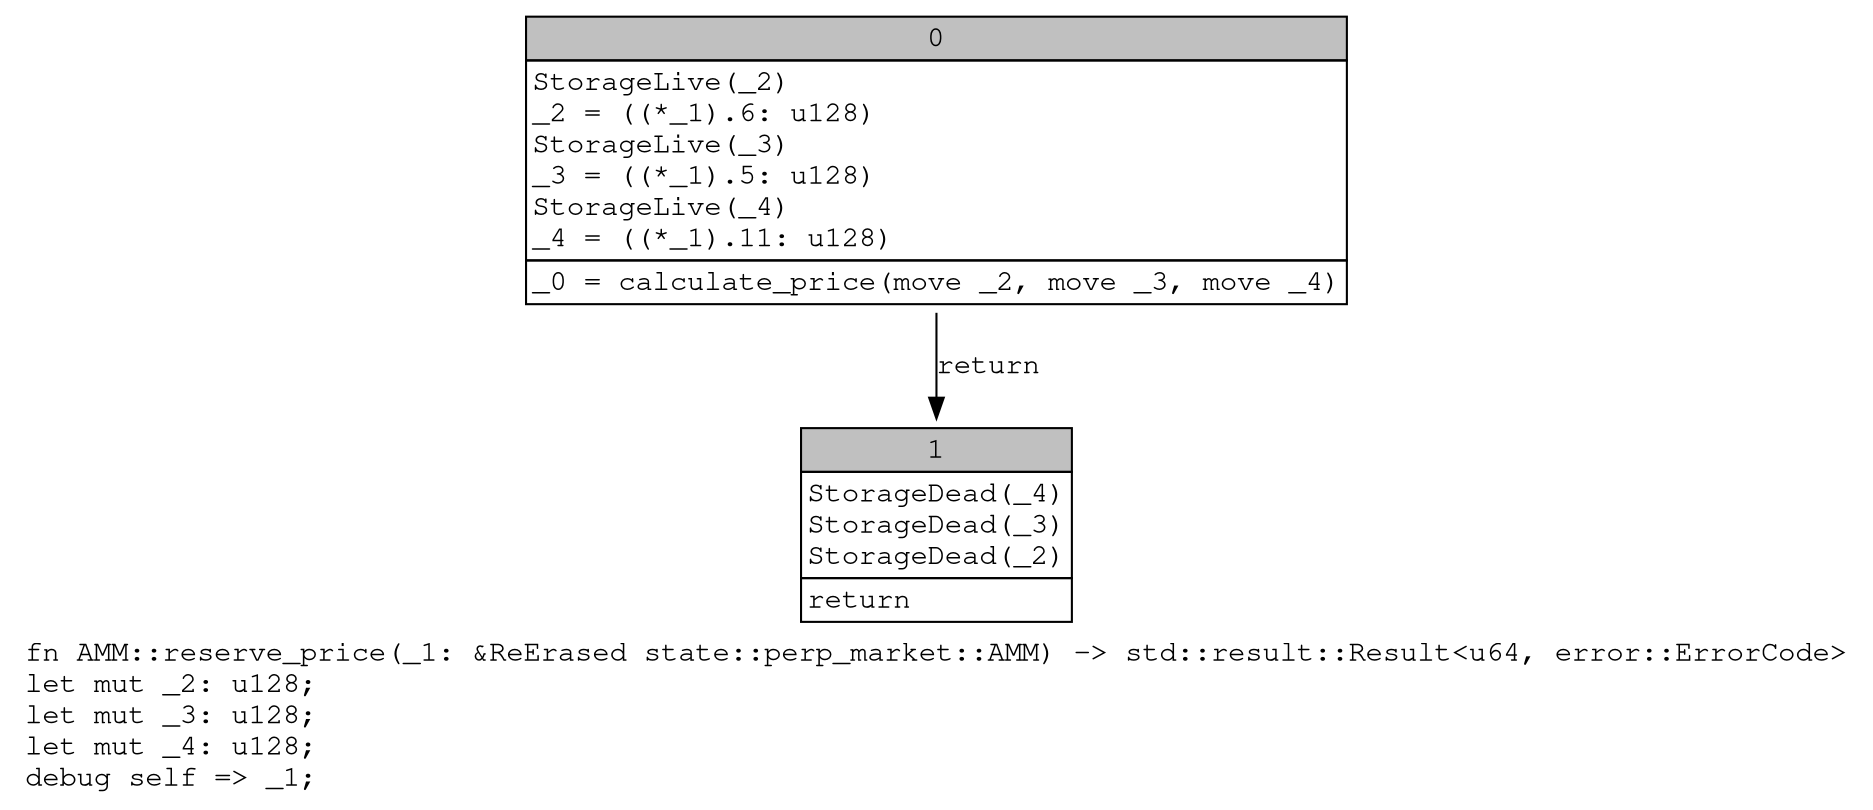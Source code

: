 digraph Mir_0_3833 {
    graph [fontname="Courier, monospace"];
    node [fontname="Courier, monospace"];
    edge [fontname="Courier, monospace"];
    label=<fn AMM::reserve_price(_1: &amp;ReErased state::perp_market::AMM) -&gt; std::result::Result&lt;u64, error::ErrorCode&gt;<br align="left"/>let mut _2: u128;<br align="left"/>let mut _3: u128;<br align="left"/>let mut _4: u128;<br align="left"/>debug self =&gt; _1;<br align="left"/>>;
    bb0__0_3833 [shape="none", label=<<table border="0" cellborder="1" cellspacing="0"><tr><td bgcolor="gray" align="center" colspan="1">0</td></tr><tr><td align="left" balign="left">StorageLive(_2)<br/>_2 = ((*_1).6: u128)<br/>StorageLive(_3)<br/>_3 = ((*_1).5: u128)<br/>StorageLive(_4)<br/>_4 = ((*_1).11: u128)<br/></td></tr><tr><td align="left">_0 = calculate_price(move _2, move _3, move _4)</td></tr></table>>];
    bb1__0_3833 [shape="none", label=<<table border="0" cellborder="1" cellspacing="0"><tr><td bgcolor="gray" align="center" colspan="1">1</td></tr><tr><td align="left" balign="left">StorageDead(_4)<br/>StorageDead(_3)<br/>StorageDead(_2)<br/></td></tr><tr><td align="left">return</td></tr></table>>];
    bb0__0_3833 -> bb1__0_3833 [label="return"];
}
